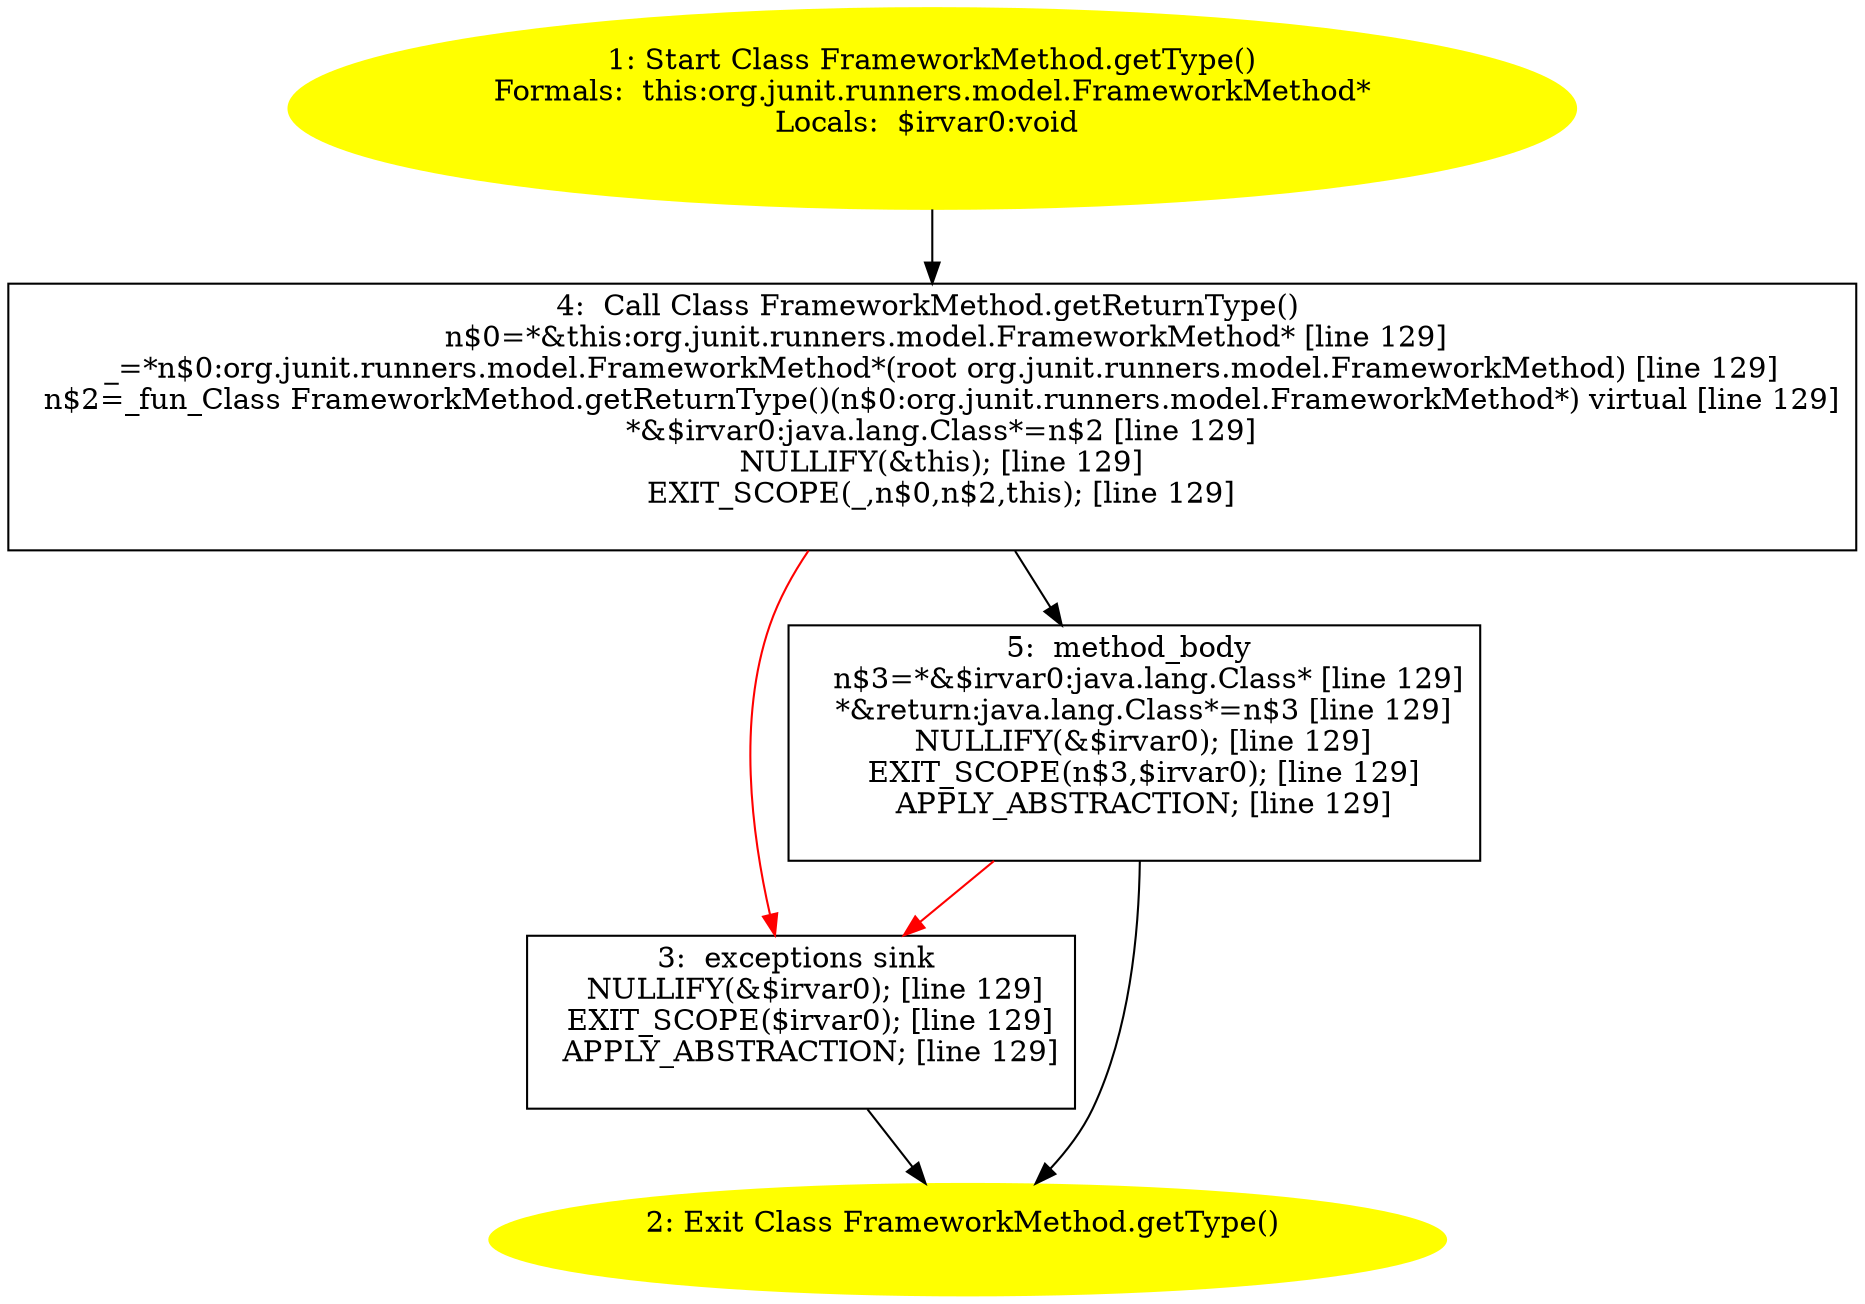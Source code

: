 /* @generated */
digraph cfg {
"org.junit.runners.model.FrameworkMethod.getType():java.lang.Class.03389ab6e1c677320ea957659c402747_1" [label="1: Start Class FrameworkMethod.getType()\nFormals:  this:org.junit.runners.model.FrameworkMethod*\nLocals:  $irvar0:void \n  " color=yellow style=filled]
	

	 "org.junit.runners.model.FrameworkMethod.getType():java.lang.Class.03389ab6e1c677320ea957659c402747_1" -> "org.junit.runners.model.FrameworkMethod.getType():java.lang.Class.03389ab6e1c677320ea957659c402747_4" ;
"org.junit.runners.model.FrameworkMethod.getType():java.lang.Class.03389ab6e1c677320ea957659c402747_2" [label="2: Exit Class FrameworkMethod.getType() \n  " color=yellow style=filled]
	

"org.junit.runners.model.FrameworkMethod.getType():java.lang.Class.03389ab6e1c677320ea957659c402747_3" [label="3:  exceptions sink \n   NULLIFY(&$irvar0); [line 129]\n  EXIT_SCOPE($irvar0); [line 129]\n  APPLY_ABSTRACTION; [line 129]\n " shape="box"]
	

	 "org.junit.runners.model.FrameworkMethod.getType():java.lang.Class.03389ab6e1c677320ea957659c402747_3" -> "org.junit.runners.model.FrameworkMethod.getType():java.lang.Class.03389ab6e1c677320ea957659c402747_2" ;
"org.junit.runners.model.FrameworkMethod.getType():java.lang.Class.03389ab6e1c677320ea957659c402747_4" [label="4:  Call Class FrameworkMethod.getReturnType() \n   n$0=*&this:org.junit.runners.model.FrameworkMethod* [line 129]\n  _=*n$0:org.junit.runners.model.FrameworkMethod*(root org.junit.runners.model.FrameworkMethod) [line 129]\n  n$2=_fun_Class FrameworkMethod.getReturnType()(n$0:org.junit.runners.model.FrameworkMethod*) virtual [line 129]\n  *&$irvar0:java.lang.Class*=n$2 [line 129]\n  NULLIFY(&this); [line 129]\n  EXIT_SCOPE(_,n$0,n$2,this); [line 129]\n " shape="box"]
	

	 "org.junit.runners.model.FrameworkMethod.getType():java.lang.Class.03389ab6e1c677320ea957659c402747_4" -> "org.junit.runners.model.FrameworkMethod.getType():java.lang.Class.03389ab6e1c677320ea957659c402747_5" ;
	 "org.junit.runners.model.FrameworkMethod.getType():java.lang.Class.03389ab6e1c677320ea957659c402747_4" -> "org.junit.runners.model.FrameworkMethod.getType():java.lang.Class.03389ab6e1c677320ea957659c402747_3" [color="red" ];
"org.junit.runners.model.FrameworkMethod.getType():java.lang.Class.03389ab6e1c677320ea957659c402747_5" [label="5:  method_body \n   n$3=*&$irvar0:java.lang.Class* [line 129]\n  *&return:java.lang.Class*=n$3 [line 129]\n  NULLIFY(&$irvar0); [line 129]\n  EXIT_SCOPE(n$3,$irvar0); [line 129]\n  APPLY_ABSTRACTION; [line 129]\n " shape="box"]
	

	 "org.junit.runners.model.FrameworkMethod.getType():java.lang.Class.03389ab6e1c677320ea957659c402747_5" -> "org.junit.runners.model.FrameworkMethod.getType():java.lang.Class.03389ab6e1c677320ea957659c402747_2" ;
	 "org.junit.runners.model.FrameworkMethod.getType():java.lang.Class.03389ab6e1c677320ea957659c402747_5" -> "org.junit.runners.model.FrameworkMethod.getType():java.lang.Class.03389ab6e1c677320ea957659c402747_3" [color="red" ];
}

